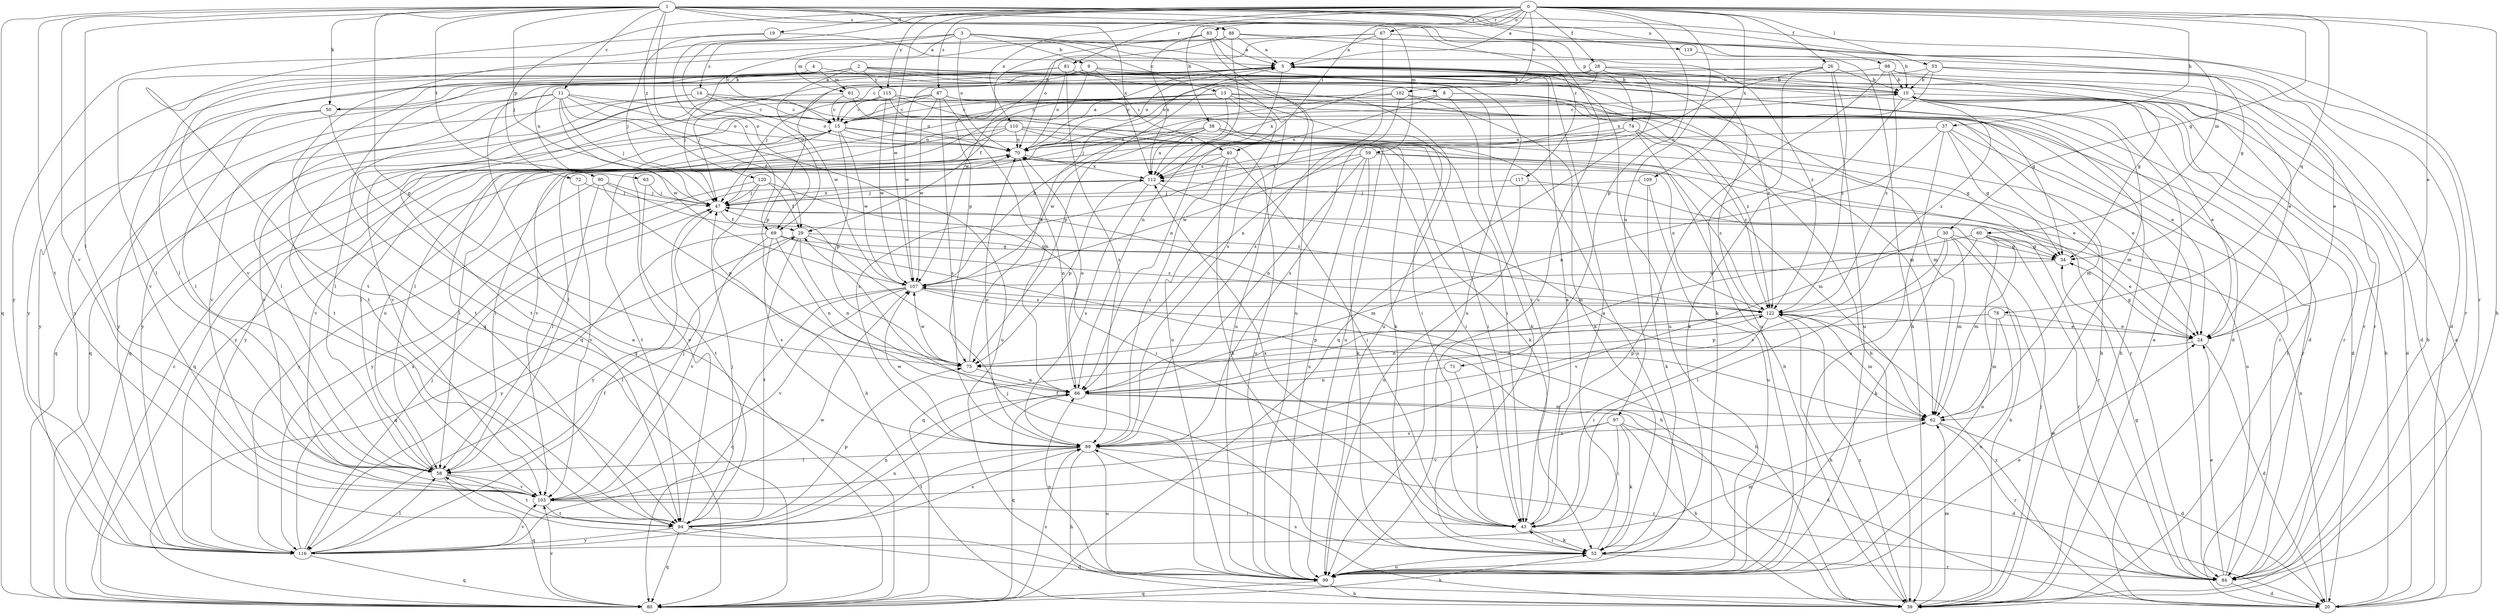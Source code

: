 strict digraph  {
0;
1;
2;
3;
4;
5;
8;
9;
10;
11;
13;
14;
15;
19;
20;
24;
26;
28;
29;
30;
34;
37;
38;
39;
40;
43;
47;
50;
52;
53;
58;
59;
60;
61;
62;
63;
66;
67;
69;
70;
71;
72;
74;
75;
78;
80;
81;
83;
84;
87;
88;
89;
90;
94;
97;
98;
99;
102;
103;
107;
109;
110;
112;
115;
116;
117;
119;
120;
122;
0 -> 5  [label=a];
0 -> 19  [label=d];
0 -> 24  [label=e];
0 -> 26  [label=f];
0 -> 28  [label=f];
0 -> 30  [label=g];
0 -> 37  [label=h];
0 -> 38  [label=h];
0 -> 39  [label=h];
0 -> 40  [label=i];
0 -> 53  [label=l];
0 -> 67  [label=o];
0 -> 69  [label=o];
0 -> 71  [label=p];
0 -> 72  [label=p];
0 -> 78  [label=q];
0 -> 81  [label=r];
0 -> 83  [label=r];
0 -> 87  [label=s];
0 -> 97  [label=u];
0 -> 102  [label=v];
0 -> 107  [label=w];
0 -> 109  [label=x];
0 -> 110  [label=x];
0 -> 115  [label=y];
1 -> 11  [label=c];
1 -> 47  [label=j];
1 -> 50  [label=k];
1 -> 58  [label=l];
1 -> 59  [label=m];
1 -> 60  [label=m];
1 -> 69  [label=o];
1 -> 74  [label=p];
1 -> 75  [label=p];
1 -> 80  [label=q];
1 -> 84  [label=r];
1 -> 88  [label=s];
1 -> 90  [label=t];
1 -> 94  [label=t];
1 -> 98  [label=u];
1 -> 99  [label=u];
1 -> 103  [label=v];
1 -> 112  [label=x];
1 -> 117  [label=z];
1 -> 119  [label=z];
1 -> 120  [label=z];
2 -> 8  [label=b];
2 -> 20  [label=d];
2 -> 34  [label=g];
2 -> 47  [label=j];
2 -> 58  [label=l];
2 -> 99  [label=u];
2 -> 103  [label=v];
2 -> 107  [label=w];
2 -> 115  [label=y];
2 -> 116  [label=y];
3 -> 9  [label=b];
3 -> 13  [label=c];
3 -> 14  [label=c];
3 -> 15  [label=c];
3 -> 20  [label=d];
3 -> 61  [label=m];
3 -> 69  [label=o];
3 -> 70  [label=o];
3 -> 99  [label=u];
4 -> 58  [label=l];
4 -> 61  [label=m];
4 -> 99  [label=u];
5 -> 10  [label=b];
5 -> 20  [label=d];
5 -> 50  [label=k];
5 -> 63  [label=n];
5 -> 66  [label=n];
5 -> 70  [label=o];
5 -> 99  [label=u];
5 -> 122  [label=z];
8 -> 15  [label=c];
8 -> 39  [label=h];
8 -> 52  [label=k];
8 -> 62  [label=m];
8 -> 112  [label=x];
9 -> 10  [label=b];
9 -> 20  [label=d];
9 -> 29  [label=f];
9 -> 40  [label=i];
9 -> 47  [label=j];
9 -> 75  [label=p];
10 -> 15  [label=c];
10 -> 20  [label=d];
10 -> 24  [label=e];
10 -> 39  [label=h];
10 -> 52  [label=k];
10 -> 62  [label=m];
10 -> 84  [label=r];
10 -> 122  [label=z];
11 -> 15  [label=c];
11 -> 29  [label=f];
11 -> 47  [label=j];
11 -> 58  [label=l];
11 -> 70  [label=o];
11 -> 94  [label=t];
11 -> 99  [label=u];
11 -> 103  [label=v];
11 -> 107  [label=w];
11 -> 116  [label=y];
13 -> 15  [label=c];
13 -> 24  [label=e];
13 -> 43  [label=i];
13 -> 80  [label=q];
13 -> 94  [label=t];
13 -> 99  [label=u];
13 -> 112  [label=x];
13 -> 122  [label=z];
14 -> 15  [label=c];
14 -> 52  [label=k];
14 -> 70  [label=o];
14 -> 80  [label=q];
14 -> 116  [label=y];
15 -> 70  [label=o];
15 -> 75  [label=p];
15 -> 80  [label=q];
15 -> 84  [label=r];
15 -> 99  [label=u];
15 -> 103  [label=v];
15 -> 107  [label=w];
19 -> 5  [label=a];
19 -> 47  [label=j];
19 -> 94  [label=t];
20 -> 5  [label=a];
20 -> 10  [label=b];
20 -> 112  [label=x];
20 -> 122  [label=z];
24 -> 20  [label=d];
24 -> 34  [label=g];
24 -> 75  [label=p];
26 -> 10  [label=b];
26 -> 52  [label=k];
26 -> 66  [label=n];
26 -> 75  [label=p];
26 -> 99  [label=u];
26 -> 122  [label=z];
28 -> 10  [label=b];
28 -> 24  [label=e];
28 -> 47  [label=j];
28 -> 70  [label=o];
28 -> 80  [label=q];
28 -> 99  [label=u];
28 -> 112  [label=x];
29 -> 34  [label=g];
29 -> 66  [label=n];
29 -> 80  [label=q];
29 -> 94  [label=t];
29 -> 122  [label=z];
30 -> 34  [label=g];
30 -> 39  [label=h];
30 -> 43  [label=i];
30 -> 52  [label=k];
30 -> 62  [label=m];
30 -> 103  [label=v];
34 -> 107  [label=w];
37 -> 34  [label=g];
37 -> 62  [label=m];
37 -> 66  [label=n];
37 -> 70  [label=o];
37 -> 84  [label=r];
37 -> 99  [label=u];
38 -> 24  [label=e];
38 -> 43  [label=i];
38 -> 58  [label=l];
38 -> 70  [label=o];
38 -> 99  [label=u];
38 -> 107  [label=w];
38 -> 112  [label=x];
39 -> 5  [label=a];
39 -> 47  [label=j];
39 -> 62  [label=m];
39 -> 89  [label=s];
39 -> 122  [label=z];
40 -> 43  [label=i];
40 -> 52  [label=k];
40 -> 58  [label=l];
40 -> 89  [label=s];
40 -> 112  [label=x];
43 -> 5  [label=a];
43 -> 52  [label=k];
43 -> 112  [label=x];
47 -> 29  [label=f];
47 -> 62  [label=m];
47 -> 112  [label=x];
47 -> 116  [label=y];
50 -> 5  [label=a];
50 -> 58  [label=l];
50 -> 80  [label=q];
50 -> 116  [label=y];
52 -> 5  [label=a];
52 -> 29  [label=f];
52 -> 43  [label=i];
52 -> 84  [label=r];
52 -> 99  [label=u];
53 -> 10  [label=b];
53 -> 15  [label=c];
53 -> 24  [label=e];
53 -> 39  [label=h];
53 -> 112  [label=x];
58 -> 70  [label=o];
58 -> 80  [label=q];
58 -> 94  [label=t];
58 -> 103  [label=v];
59 -> 52  [label=k];
59 -> 62  [label=m];
59 -> 66  [label=n];
59 -> 99  [label=u];
59 -> 107  [label=w];
59 -> 112  [label=x];
59 -> 122  [label=z];
60 -> 24  [label=e];
60 -> 34  [label=g];
60 -> 62  [label=m];
60 -> 80  [label=q];
60 -> 84  [label=r];
60 -> 89  [label=s];
60 -> 99  [label=u];
61 -> 15  [label=c];
61 -> 70  [label=o];
61 -> 84  [label=r];
61 -> 103  [label=v];
62 -> 20  [label=d];
62 -> 84  [label=r];
62 -> 89  [label=s];
63 -> 47  [label=j];
63 -> 94  [label=t];
66 -> 20  [label=d];
66 -> 62  [label=m];
66 -> 70  [label=o];
66 -> 80  [label=q];
66 -> 122  [label=z];
67 -> 5  [label=a];
67 -> 10  [label=b];
67 -> 34  [label=g];
67 -> 89  [label=s];
67 -> 103  [label=v];
67 -> 107  [label=w];
69 -> 34  [label=g];
69 -> 39  [label=h];
69 -> 66  [label=n];
69 -> 89  [label=s];
69 -> 103  [label=v];
69 -> 116  [label=y];
70 -> 5  [label=a];
70 -> 58  [label=l];
70 -> 66  [label=n];
70 -> 94  [label=t];
70 -> 112  [label=x];
71 -> 43  [label=i];
71 -> 66  [label=n];
72 -> 47  [label=j];
72 -> 103  [label=v];
74 -> 34  [label=g];
74 -> 39  [label=h];
74 -> 70  [label=o];
74 -> 89  [label=s];
74 -> 116  [label=y];
74 -> 122  [label=z];
75 -> 5  [label=a];
75 -> 66  [label=n];
75 -> 107  [label=w];
78 -> 24  [label=e];
78 -> 62  [label=m];
78 -> 75  [label=p];
78 -> 99  [label=u];
80 -> 5  [label=a];
80 -> 15  [label=c];
80 -> 52  [label=k];
80 -> 89  [label=s];
80 -> 103  [label=v];
81 -> 10  [label=b];
81 -> 43  [label=i];
81 -> 70  [label=o];
81 -> 80  [label=q];
81 -> 84  [label=r];
81 -> 89  [label=s];
81 -> 94  [label=t];
81 -> 116  [label=y];
83 -> 5  [label=a];
83 -> 75  [label=p];
83 -> 80  [label=q];
83 -> 89  [label=s];
83 -> 99  [label=u];
83 -> 112  [label=x];
84 -> 20  [label=d];
84 -> 24  [label=e];
84 -> 34  [label=g];
84 -> 70  [label=o];
84 -> 107  [label=w];
87 -> 15  [label=c];
87 -> 39  [label=h];
87 -> 58  [label=l];
87 -> 66  [label=n];
87 -> 80  [label=q];
87 -> 84  [label=r];
87 -> 89  [label=s];
87 -> 107  [label=w];
88 -> 5  [label=a];
88 -> 66  [label=n];
88 -> 70  [label=o];
88 -> 84  [label=r];
88 -> 116  [label=y];
88 -> 122  [label=z];
89 -> 39  [label=h];
89 -> 58  [label=l];
89 -> 70  [label=o];
89 -> 84  [label=r];
89 -> 94  [label=t];
89 -> 99  [label=u];
89 -> 107  [label=w];
90 -> 39  [label=h];
90 -> 47  [label=j];
90 -> 58  [label=l];
90 -> 116  [label=y];
90 -> 122  [label=z];
94 -> 20  [label=d];
94 -> 47  [label=j];
94 -> 66  [label=n];
94 -> 70  [label=o];
94 -> 75  [label=p];
94 -> 80  [label=q];
94 -> 89  [label=s];
94 -> 116  [label=y];
97 -> 20  [label=d];
97 -> 39  [label=h];
97 -> 43  [label=i];
97 -> 52  [label=k];
97 -> 89  [label=s];
97 -> 103  [label=v];
98 -> 10  [label=b];
98 -> 34  [label=g];
98 -> 43  [label=i];
98 -> 84  [label=r];
98 -> 107  [label=w];
98 -> 122  [label=z];
99 -> 24  [label=e];
99 -> 39  [label=h];
99 -> 47  [label=j];
99 -> 58  [label=l];
99 -> 66  [label=n];
99 -> 80  [label=q];
102 -> 15  [label=c];
102 -> 39  [label=h];
102 -> 47  [label=j];
102 -> 52  [label=k];
102 -> 58  [label=l];
102 -> 62  [label=m];
102 -> 89  [label=s];
103 -> 43  [label=i];
103 -> 47  [label=j];
103 -> 94  [label=t];
107 -> 10  [label=b];
107 -> 39  [label=h];
107 -> 58  [label=l];
107 -> 80  [label=q];
107 -> 103  [label=v];
107 -> 122  [label=z];
109 -> 47  [label=j];
109 -> 52  [label=k];
109 -> 99  [label=u];
110 -> 24  [label=e];
110 -> 43  [label=i];
110 -> 52  [label=k];
110 -> 58  [label=l];
110 -> 70  [label=o];
110 -> 103  [label=v];
110 -> 116  [label=y];
112 -> 47  [label=j];
112 -> 62  [label=m];
112 -> 75  [label=p];
112 -> 89  [label=s];
115 -> 15  [label=c];
115 -> 20  [label=d];
115 -> 43  [label=i];
115 -> 94  [label=t];
115 -> 99  [label=u];
115 -> 103  [label=v];
115 -> 107  [label=w];
116 -> 29  [label=f];
116 -> 47  [label=j];
116 -> 58  [label=l];
116 -> 62  [label=m];
116 -> 66  [label=n];
116 -> 80  [label=q];
116 -> 103  [label=v];
116 -> 107  [label=w];
116 -> 112  [label=x];
117 -> 47  [label=j];
117 -> 84  [label=r];
117 -> 99  [label=u];
119 -> 39  [label=h];
120 -> 29  [label=f];
120 -> 43  [label=i];
120 -> 47  [label=j];
120 -> 75  [label=p];
120 -> 116  [label=y];
122 -> 24  [label=e];
122 -> 39  [label=h];
122 -> 43  [label=i];
122 -> 62  [label=m];
122 -> 66  [label=n];
122 -> 70  [label=o];
122 -> 75  [label=p];
}
